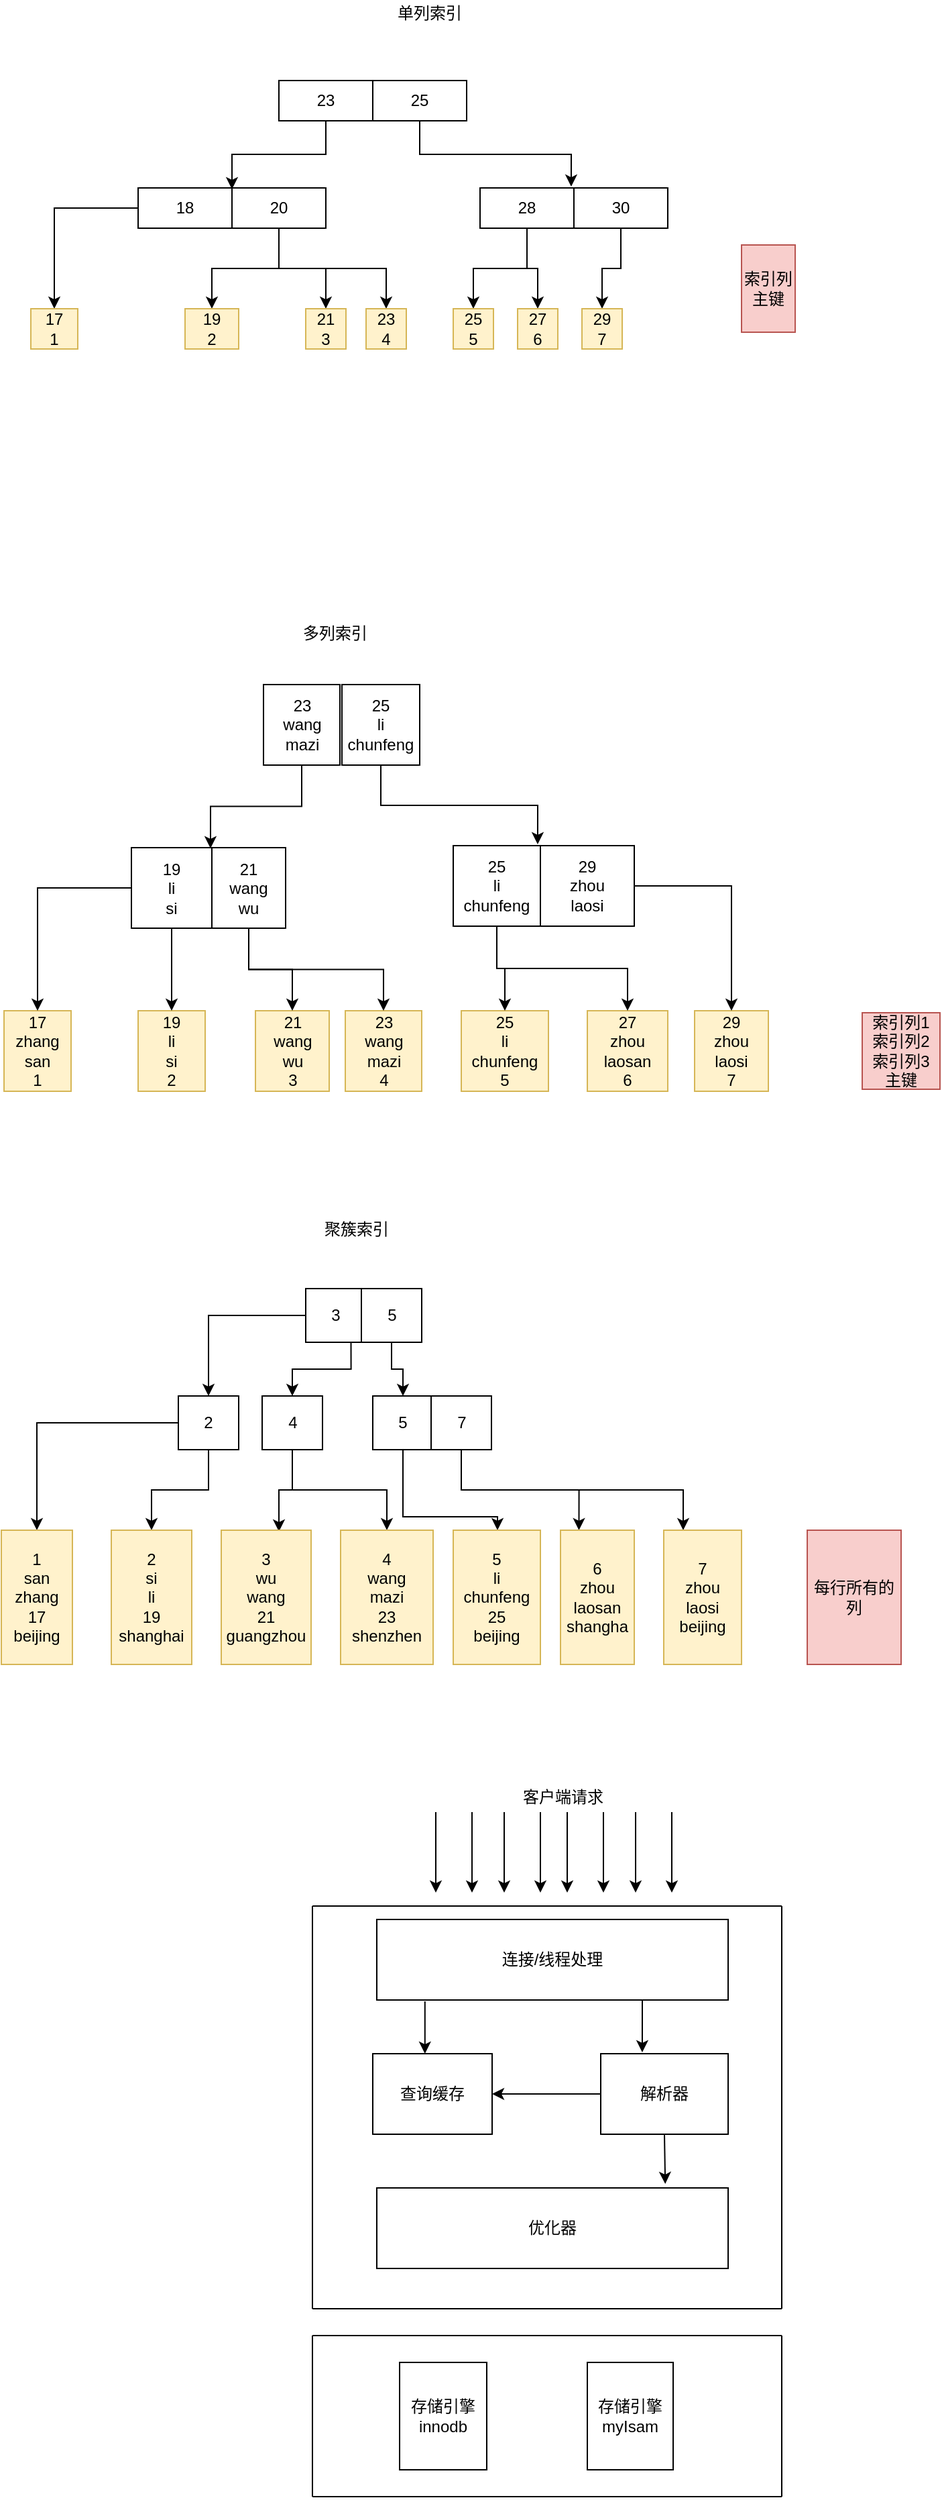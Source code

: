 <mxfile pages="1" version="11.2.4" type="github"><diagram id="psDOjXqYlGyC0BN5tRKm" name="Page-1"><mxGraphModel dx="898" dy="593" grid="1" gridSize="10" guides="1" tooltips="1" connect="1" arrows="1" fold="1" page="1" pageScale="1" pageWidth="827" pageHeight="1169" math="0" shadow="0"><root><mxCell id="0"/><mxCell id="1" parent="0"/><mxCell id="AoeMT02H-nl_ptsGjZu9-14" style="edgeStyle=orthogonalEdgeStyle;rounded=0;orthogonalLoop=1;jettySize=auto;html=1;exitX=0.5;exitY=1;exitDx=0;exitDy=0;entryX=0;entryY=0.033;entryDx=0;entryDy=0;entryPerimeter=0;" edge="1" parent="1" source="AoeMT02H-nl_ptsGjZu9-1" target="AoeMT02H-nl_ptsGjZu9-4"><mxGeometry relative="1" as="geometry"/></mxCell><mxCell id="AoeMT02H-nl_ptsGjZu9-1" value="23" style="rounded=0;whiteSpace=wrap;html=1;" vertex="1" parent="1"><mxGeometry x="235" y="120" width="70" height="30" as="geometry"/></mxCell><mxCell id="AoeMT02H-nl_ptsGjZu9-15" style="edgeStyle=orthogonalEdgeStyle;rounded=0;orthogonalLoop=1;jettySize=auto;html=1;exitX=0.5;exitY=1;exitDx=0;exitDy=0;entryX=0.971;entryY=-0.033;entryDx=0;entryDy=0;entryPerimeter=0;" edge="1" parent="1" source="AoeMT02H-nl_ptsGjZu9-2" target="AoeMT02H-nl_ptsGjZu9-5"><mxGeometry relative="1" as="geometry"/></mxCell><mxCell id="AoeMT02H-nl_ptsGjZu9-2" value="25" style="rounded=0;whiteSpace=wrap;html=1;" vertex="1" parent="1"><mxGeometry x="305" y="120" width="70" height="30" as="geometry"/></mxCell><mxCell id="AoeMT02H-nl_ptsGjZu9-16" style="edgeStyle=orthogonalEdgeStyle;rounded=0;orthogonalLoop=1;jettySize=auto;html=1;exitX=0;exitY=0.5;exitDx=0;exitDy=0;entryX=0.5;entryY=0;entryDx=0;entryDy=0;" edge="1" parent="1" source="AoeMT02H-nl_ptsGjZu9-3" target="AoeMT02H-nl_ptsGjZu9-7"><mxGeometry relative="1" as="geometry"/></mxCell><mxCell id="AoeMT02H-nl_ptsGjZu9-3" value="18" style="rounded=0;whiteSpace=wrap;html=1;" vertex="1" parent="1"><mxGeometry x="130" y="200" width="70" height="30" as="geometry"/></mxCell><mxCell id="AoeMT02H-nl_ptsGjZu9-20" style="edgeStyle=orthogonalEdgeStyle;rounded=0;orthogonalLoop=1;jettySize=auto;html=1;exitX=0.5;exitY=1;exitDx=0;exitDy=0;entryX=0.5;entryY=0;entryDx=0;entryDy=0;" edge="1" parent="1" source="AoeMT02H-nl_ptsGjZu9-4" target="AoeMT02H-nl_ptsGjZu9-9"><mxGeometry relative="1" as="geometry"/></mxCell><mxCell id="AoeMT02H-nl_ptsGjZu9-22" style="edgeStyle=orthogonalEdgeStyle;rounded=0;orthogonalLoop=1;jettySize=auto;html=1;exitX=0.5;exitY=1;exitDx=0;exitDy=0;" edge="1" parent="1" source="AoeMT02H-nl_ptsGjZu9-4" target="AoeMT02H-nl_ptsGjZu9-10"><mxGeometry relative="1" as="geometry"/></mxCell><mxCell id="AoeMT02H-nl_ptsGjZu9-27" style="edgeStyle=orthogonalEdgeStyle;rounded=0;orthogonalLoop=1;jettySize=auto;html=1;exitX=0.5;exitY=1;exitDx=0;exitDy=0;entryX=0.5;entryY=0;entryDx=0;entryDy=0;" edge="1" parent="1" source="AoeMT02H-nl_ptsGjZu9-4" target="AoeMT02H-nl_ptsGjZu9-8"><mxGeometry relative="1" as="geometry"/></mxCell><mxCell id="AoeMT02H-nl_ptsGjZu9-4" value="20" style="rounded=0;whiteSpace=wrap;html=1;" vertex="1" parent="1"><mxGeometry x="200" y="200" width="70" height="30" as="geometry"/></mxCell><mxCell id="AoeMT02H-nl_ptsGjZu9-23" style="edgeStyle=orthogonalEdgeStyle;rounded=0;orthogonalLoop=1;jettySize=auto;html=1;exitX=0.5;exitY=1;exitDx=0;exitDy=0;entryX=0.5;entryY=0;entryDx=0;entryDy=0;" edge="1" parent="1" source="AoeMT02H-nl_ptsGjZu9-5" target="AoeMT02H-nl_ptsGjZu9-11"><mxGeometry relative="1" as="geometry"/></mxCell><mxCell id="AoeMT02H-nl_ptsGjZu9-24" style="edgeStyle=orthogonalEdgeStyle;rounded=0;orthogonalLoop=1;jettySize=auto;html=1;exitX=0.5;exitY=1;exitDx=0;exitDy=0;entryX=0.5;entryY=0;entryDx=0;entryDy=0;" edge="1" parent="1" source="AoeMT02H-nl_ptsGjZu9-5" target="AoeMT02H-nl_ptsGjZu9-12"><mxGeometry relative="1" as="geometry"/></mxCell><mxCell id="AoeMT02H-nl_ptsGjZu9-5" value="28" style="rounded=0;whiteSpace=wrap;html=1;" vertex="1" parent="1"><mxGeometry x="385" y="200" width="70" height="30" as="geometry"/></mxCell><mxCell id="AoeMT02H-nl_ptsGjZu9-25" style="edgeStyle=orthogonalEdgeStyle;rounded=0;orthogonalLoop=1;jettySize=auto;html=1;exitX=0.5;exitY=1;exitDx=0;exitDy=0;entryX=0.5;entryY=0;entryDx=0;entryDy=0;" edge="1" parent="1" source="AoeMT02H-nl_ptsGjZu9-6" target="AoeMT02H-nl_ptsGjZu9-13"><mxGeometry relative="1" as="geometry"/></mxCell><mxCell id="AoeMT02H-nl_ptsGjZu9-6" value="30" style="rounded=0;whiteSpace=wrap;html=1;" vertex="1" parent="1"><mxGeometry x="455" y="200" width="70" height="30" as="geometry"/></mxCell><mxCell id="AoeMT02H-nl_ptsGjZu9-7" value="17&lt;br&gt;1" style="rounded=0;whiteSpace=wrap;html=1;fillColor=#fff2cc;strokeColor=#d6b656;" vertex="1" parent="1"><mxGeometry x="50" y="290" width="35" height="30" as="geometry"/></mxCell><mxCell id="AoeMT02H-nl_ptsGjZu9-8" value="19&lt;br&gt;2" style="rounded=0;whiteSpace=wrap;html=1;fillColor=#fff2cc;strokeColor=#d6b656;" vertex="1" parent="1"><mxGeometry x="165" y="290" width="40" height="30" as="geometry"/></mxCell><mxCell id="AoeMT02H-nl_ptsGjZu9-9" value="21&lt;br&gt;3" style="rounded=0;whiteSpace=wrap;html=1;fillColor=#fff2cc;strokeColor=#d6b656;" vertex="1" parent="1"><mxGeometry x="255" y="290" width="30" height="30" as="geometry"/></mxCell><mxCell id="AoeMT02H-nl_ptsGjZu9-10" value="23&lt;br&gt;4" style="rounded=0;whiteSpace=wrap;html=1;fillColor=#fff2cc;strokeColor=#d6b656;" vertex="1" parent="1"><mxGeometry x="300" y="290" width="30" height="30" as="geometry"/></mxCell><mxCell id="AoeMT02H-nl_ptsGjZu9-11" value="25&lt;br&gt;5" style="rounded=0;whiteSpace=wrap;html=1;fillColor=#fff2cc;strokeColor=#d6b656;" vertex="1" parent="1"><mxGeometry x="365" y="290" width="30" height="30" as="geometry"/></mxCell><mxCell id="AoeMT02H-nl_ptsGjZu9-12" value="27&lt;br&gt;6" style="rounded=0;whiteSpace=wrap;html=1;fillColor=#fff2cc;strokeColor=#d6b656;" vertex="1" parent="1"><mxGeometry x="413" y="290" width="30" height="30" as="geometry"/></mxCell><mxCell id="AoeMT02H-nl_ptsGjZu9-13" value="29&lt;br&gt;7" style="rounded=0;whiteSpace=wrap;html=1;fillColor=#fff2cc;strokeColor=#d6b656;" vertex="1" parent="1"><mxGeometry x="461" y="290" width="30" height="30" as="geometry"/></mxCell><mxCell id="AoeMT02H-nl_ptsGjZu9-35" value="索引列&lt;br&gt;主键" style="rounded=0;whiteSpace=wrap;html=1;fillColor=#f8cecc;strokeColor=#b85450;" vertex="1" parent="1"><mxGeometry x="580" y="242.5" width="40" height="65" as="geometry"/></mxCell><mxCell id="AoeMT02H-nl_ptsGjZu9-36" value="单列索引" style="text;html=1;strokeColor=none;fillColor=none;align=center;verticalAlign=middle;whiteSpace=wrap;rounded=0;" vertex="1" parent="1"><mxGeometry x="305" y="60" width="85" height="20" as="geometry"/></mxCell><mxCell id="AoeMT02H-nl_ptsGjZu9-37" value="23&lt;br&gt;wang&lt;br&gt;mazi&lt;br&gt;4" style="rounded=0;whiteSpace=wrap;html=1;fillColor=#fff2cc;strokeColor=#d6b656;" vertex="1" parent="1"><mxGeometry x="284.5" y="813" width="57" height="60" as="geometry"/></mxCell><mxCell id="AoeMT02H-nl_ptsGjZu9-38" value="17&lt;br&gt;zhang&lt;br&gt;san&lt;br&gt;1" style="rounded=0;whiteSpace=wrap;html=1;fillColor=#fff2cc;strokeColor=#d6b656;" vertex="1" parent="1"><mxGeometry x="30" y="813" width="50" height="60" as="geometry"/></mxCell><mxCell id="AoeMT02H-nl_ptsGjZu9-39" value="19&lt;br&gt;li&lt;br&gt;si&lt;br&gt;2" style="rounded=0;whiteSpace=wrap;html=1;fillColor=#fff2cc;strokeColor=#d6b656;" vertex="1" parent="1"><mxGeometry x="130" y="813" width="50" height="60" as="geometry"/></mxCell><mxCell id="AoeMT02H-nl_ptsGjZu9-40" value="21&lt;br&gt;wang&lt;br&gt;wu&lt;br&gt;3" style="rounded=0;whiteSpace=wrap;html=1;fillColor=#fff2cc;strokeColor=#d6b656;" vertex="1" parent="1"><mxGeometry x="217.5" y="813" width="55" height="60" as="geometry"/></mxCell><mxCell id="AoeMT02H-nl_ptsGjZu9-41" value="25&lt;br&gt;li&lt;br&gt;chunfeng&lt;br&gt;5" style="rounded=0;whiteSpace=wrap;html=1;fillColor=#fff2cc;strokeColor=#d6b656;" vertex="1" parent="1"><mxGeometry x="371" y="813" width="65" height="60" as="geometry"/></mxCell><mxCell id="AoeMT02H-nl_ptsGjZu9-42" value="27&lt;br&gt;zhou&lt;br&gt;laosan&lt;br&gt;6" style="rounded=0;whiteSpace=wrap;html=1;fillColor=#fff2cc;strokeColor=#d6b656;" vertex="1" parent="1"><mxGeometry x="465" y="813" width="60" height="60" as="geometry"/></mxCell><mxCell id="AoeMT02H-nl_ptsGjZu9-43" value="29&lt;br&gt;zhou&lt;br&gt;laosi&lt;br&gt;7" style="rounded=0;whiteSpace=wrap;html=1;fillColor=#fff2cc;strokeColor=#d6b656;" vertex="1" parent="1"><mxGeometry x="545" y="813" width="55" height="60" as="geometry"/></mxCell><mxCell id="AoeMT02H-nl_ptsGjZu9-64" style="edgeStyle=orthogonalEdgeStyle;rounded=0;orthogonalLoop=1;jettySize=auto;html=1;exitX=0.5;exitY=1;exitDx=0;exitDy=0;entryX=0.983;entryY=0.008;entryDx=0;entryDy=0;entryPerimeter=0;" edge="1" parent="1" source="AoeMT02H-nl_ptsGjZu9-44" target="AoeMT02H-nl_ptsGjZu9-47"><mxGeometry relative="1" as="geometry"/></mxCell><mxCell id="AoeMT02H-nl_ptsGjZu9-44" value="23&lt;br&gt;wang&lt;br&gt;mazi" style="rounded=0;whiteSpace=wrap;html=1;" vertex="1" parent="1"><mxGeometry x="223.5" y="570" width="57" height="60" as="geometry"/></mxCell><mxCell id="AoeMT02H-nl_ptsGjZu9-65" style="edgeStyle=orthogonalEdgeStyle;rounded=0;orthogonalLoop=1;jettySize=auto;html=1;exitX=0.5;exitY=1;exitDx=0;exitDy=0;entryX=-0.029;entryY=-0.017;entryDx=0;entryDy=0;entryPerimeter=0;" edge="1" parent="1" source="AoeMT02H-nl_ptsGjZu9-46" target="AoeMT02H-nl_ptsGjZu9-51"><mxGeometry relative="1" as="geometry"/></mxCell><mxCell id="AoeMT02H-nl_ptsGjZu9-46" value="25&lt;br&gt;li&lt;br&gt;chunfeng" style="rounded=0;whiteSpace=wrap;html=1;" vertex="1" parent="1"><mxGeometry x="282" y="570" width="58" height="60" as="geometry"/></mxCell><mxCell id="AoeMT02H-nl_ptsGjZu9-52" style="edgeStyle=orthogonalEdgeStyle;rounded=0;orthogonalLoop=1;jettySize=auto;html=1;exitX=0;exitY=0.5;exitDx=0;exitDy=0;" edge="1" parent="1" source="AoeMT02H-nl_ptsGjZu9-47" target="AoeMT02H-nl_ptsGjZu9-38"><mxGeometry relative="1" as="geometry"/></mxCell><mxCell id="AoeMT02H-nl_ptsGjZu9-53" style="edgeStyle=orthogonalEdgeStyle;rounded=0;orthogonalLoop=1;jettySize=auto;html=1;exitX=0.5;exitY=1;exitDx=0;exitDy=0;" edge="1" parent="1" source="AoeMT02H-nl_ptsGjZu9-47" target="AoeMT02H-nl_ptsGjZu9-39"><mxGeometry relative="1" as="geometry"/></mxCell><mxCell id="AoeMT02H-nl_ptsGjZu9-47" value="19&lt;br&gt;li&lt;br&gt;si" style="rounded=0;whiteSpace=wrap;html=1;" vertex="1" parent="1"><mxGeometry x="125" y="691.5" width="60" height="60" as="geometry"/></mxCell><mxCell id="AoeMT02H-nl_ptsGjZu9-54" style="edgeStyle=orthogonalEdgeStyle;rounded=0;orthogonalLoop=1;jettySize=auto;html=1;exitX=0.5;exitY=1;exitDx=0;exitDy=0;" edge="1" parent="1" source="AoeMT02H-nl_ptsGjZu9-48" target="AoeMT02H-nl_ptsGjZu9-40"><mxGeometry relative="1" as="geometry"/></mxCell><mxCell id="AoeMT02H-nl_ptsGjZu9-55" style="edgeStyle=orthogonalEdgeStyle;rounded=0;orthogonalLoop=1;jettySize=auto;html=1;exitX=0.5;exitY=1;exitDx=0;exitDy=0;" edge="1" parent="1" source="AoeMT02H-nl_ptsGjZu9-48" target="AoeMT02H-nl_ptsGjZu9-37"><mxGeometry relative="1" as="geometry"/></mxCell><mxCell id="AoeMT02H-nl_ptsGjZu9-48" value="21&lt;br&gt;wang&lt;br&gt;wu" style="rounded=0;whiteSpace=wrap;html=1;" vertex="1" parent="1"><mxGeometry x="185" y="691.5" width="55" height="60" as="geometry"/></mxCell><mxCell id="AoeMT02H-nl_ptsGjZu9-56" style="edgeStyle=orthogonalEdgeStyle;rounded=0;orthogonalLoop=1;jettySize=auto;html=1;exitX=0.5;exitY=1;exitDx=0;exitDy=0;entryX=0.5;entryY=0;entryDx=0;entryDy=0;" edge="1" parent="1" source="AoeMT02H-nl_ptsGjZu9-50" target="AoeMT02H-nl_ptsGjZu9-41"><mxGeometry relative="1" as="geometry"/></mxCell><mxCell id="AoeMT02H-nl_ptsGjZu9-61" style="edgeStyle=orthogonalEdgeStyle;rounded=0;orthogonalLoop=1;jettySize=auto;html=1;exitX=0.5;exitY=1;exitDx=0;exitDy=0;entryX=0.5;entryY=0;entryDx=0;entryDy=0;" edge="1" parent="1" source="AoeMT02H-nl_ptsGjZu9-50" target="AoeMT02H-nl_ptsGjZu9-42"><mxGeometry relative="1" as="geometry"/></mxCell><mxCell id="AoeMT02H-nl_ptsGjZu9-50" value="25&lt;br&gt;li&lt;br&gt;chunfeng" style="rounded=0;whiteSpace=wrap;html=1;" vertex="1" parent="1"><mxGeometry x="365" y="690" width="65" height="60" as="geometry"/></mxCell><mxCell id="AoeMT02H-nl_ptsGjZu9-59" style="edgeStyle=orthogonalEdgeStyle;rounded=0;orthogonalLoop=1;jettySize=auto;html=1;exitX=1;exitY=0.5;exitDx=0;exitDy=0;entryX=0.5;entryY=0;entryDx=0;entryDy=0;" edge="1" parent="1" source="AoeMT02H-nl_ptsGjZu9-51" target="AoeMT02H-nl_ptsGjZu9-43"><mxGeometry relative="1" as="geometry"/></mxCell><mxCell id="AoeMT02H-nl_ptsGjZu9-51" value="29&lt;br&gt;zhou&lt;br&gt;laosi" style="rounded=0;whiteSpace=wrap;html=1;" vertex="1" parent="1"><mxGeometry x="430" y="690" width="70" height="60" as="geometry"/></mxCell><mxCell id="AoeMT02H-nl_ptsGjZu9-66" value="索引列1&lt;br&gt;索引列2&lt;br&gt;索引列3&lt;br&gt;主键" style="rounded=0;whiteSpace=wrap;html=1;fillColor=#f8cecc;strokeColor=#b85450;" vertex="1" parent="1"><mxGeometry x="670" y="814.5" width="58" height="57" as="geometry"/></mxCell><mxCell id="AoeMT02H-nl_ptsGjZu9-67" value="多列索引" style="text;html=1;resizable=0;points=[];autosize=1;align=left;verticalAlign=top;spacingTop=-4;" vertex="1" parent="1"><mxGeometry x="251" y="522" width="60" height="20" as="geometry"/></mxCell><mxCell id="AoeMT02H-nl_ptsGjZu9-88" style="edgeStyle=orthogonalEdgeStyle;rounded=0;orthogonalLoop=1;jettySize=auto;html=1;exitX=0;exitY=0.5;exitDx=0;exitDy=0;entryX=0.5;entryY=0;entryDx=0;entryDy=0;" edge="1" parent="1" source="AoeMT02H-nl_ptsGjZu9-68" target="AoeMT02H-nl_ptsGjZu9-70"><mxGeometry relative="1" as="geometry"/></mxCell><mxCell id="AoeMT02H-nl_ptsGjZu9-89" style="edgeStyle=orthogonalEdgeStyle;rounded=0;orthogonalLoop=1;jettySize=auto;html=1;exitX=0.75;exitY=1;exitDx=0;exitDy=0;entryX=0.5;entryY=0;entryDx=0;entryDy=0;" edge="1" parent="1" source="AoeMT02H-nl_ptsGjZu9-68" target="AoeMT02H-nl_ptsGjZu9-71"><mxGeometry relative="1" as="geometry"/></mxCell><mxCell id="AoeMT02H-nl_ptsGjZu9-68" value="3" style="rounded=0;whiteSpace=wrap;html=1;" vertex="1" parent="1"><mxGeometry x="255" y="1020" width="45" height="40" as="geometry"/></mxCell><mxCell id="AoeMT02H-nl_ptsGjZu9-90" style="edgeStyle=orthogonalEdgeStyle;rounded=0;orthogonalLoop=1;jettySize=auto;html=1;exitX=0.5;exitY=1;exitDx=0;exitDy=0;entryX=0.5;entryY=0;entryDx=0;entryDy=0;" edge="1" parent="1" source="AoeMT02H-nl_ptsGjZu9-69" target="AoeMT02H-nl_ptsGjZu9-72"><mxGeometry relative="1" as="geometry"/></mxCell><mxCell id="AoeMT02H-nl_ptsGjZu9-69" value="5" style="rounded=0;whiteSpace=wrap;html=1;" vertex="1" parent="1"><mxGeometry x="296.5" y="1020" width="45" height="40" as="geometry"/></mxCell><mxCell id="AoeMT02H-nl_ptsGjZu9-91" style="edgeStyle=orthogonalEdgeStyle;rounded=0;orthogonalLoop=1;jettySize=auto;html=1;exitX=0;exitY=0.5;exitDx=0;exitDy=0;" edge="1" parent="1" source="AoeMT02H-nl_ptsGjZu9-70" target="AoeMT02H-nl_ptsGjZu9-74"><mxGeometry relative="1" as="geometry"/></mxCell><mxCell id="AoeMT02H-nl_ptsGjZu9-92" style="edgeStyle=orthogonalEdgeStyle;rounded=0;orthogonalLoop=1;jettySize=auto;html=1;exitX=0.5;exitY=1;exitDx=0;exitDy=0;entryX=0.5;entryY=0;entryDx=0;entryDy=0;" edge="1" parent="1" source="AoeMT02H-nl_ptsGjZu9-70" target="AoeMT02H-nl_ptsGjZu9-75"><mxGeometry relative="1" as="geometry"/></mxCell><mxCell id="AoeMT02H-nl_ptsGjZu9-70" value="2" style="rounded=0;whiteSpace=wrap;html=1;" vertex="1" parent="1"><mxGeometry x="160" y="1100" width="45" height="40" as="geometry"/></mxCell><mxCell id="AoeMT02H-nl_ptsGjZu9-93" style="edgeStyle=orthogonalEdgeStyle;rounded=0;orthogonalLoop=1;jettySize=auto;html=1;exitX=0.5;exitY=1;exitDx=0;exitDy=0;entryX=0.642;entryY=0.01;entryDx=0;entryDy=0;entryPerimeter=0;" edge="1" parent="1" source="AoeMT02H-nl_ptsGjZu9-71" target="AoeMT02H-nl_ptsGjZu9-76"><mxGeometry relative="1" as="geometry"/></mxCell><mxCell id="AoeMT02H-nl_ptsGjZu9-94" style="edgeStyle=orthogonalEdgeStyle;rounded=0;orthogonalLoop=1;jettySize=auto;html=1;exitX=0.5;exitY=1;exitDx=0;exitDy=0;entryX=0.5;entryY=0;entryDx=0;entryDy=0;" edge="1" parent="1" source="AoeMT02H-nl_ptsGjZu9-71" target="AoeMT02H-nl_ptsGjZu9-77"><mxGeometry relative="1" as="geometry"/></mxCell><mxCell id="AoeMT02H-nl_ptsGjZu9-71" value="4" style="rounded=0;whiteSpace=wrap;html=1;" vertex="1" parent="1"><mxGeometry x="222.5" y="1100" width="45" height="40" as="geometry"/></mxCell><mxCell id="AoeMT02H-nl_ptsGjZu9-95" style="edgeStyle=orthogonalEdgeStyle;rounded=0;orthogonalLoop=1;jettySize=auto;html=1;exitX=0.5;exitY=1;exitDx=0;exitDy=0;" edge="1" parent="1" source="AoeMT02H-nl_ptsGjZu9-72" target="AoeMT02H-nl_ptsGjZu9-78"><mxGeometry relative="1" as="geometry"><Array as="points"><mxPoint x="328" y="1190"/><mxPoint x="398" y="1190"/></Array></mxGeometry></mxCell><mxCell id="AoeMT02H-nl_ptsGjZu9-72" value="5" style="rounded=0;whiteSpace=wrap;html=1;" vertex="1" parent="1"><mxGeometry x="305" y="1100" width="45" height="40" as="geometry"/></mxCell><mxCell id="AoeMT02H-nl_ptsGjZu9-97" style="edgeStyle=orthogonalEdgeStyle;rounded=0;orthogonalLoop=1;jettySize=auto;html=1;exitX=0.5;exitY=1;exitDx=0;exitDy=0;entryX=0.25;entryY=0;entryDx=0;entryDy=0;" edge="1" parent="1" source="AoeMT02H-nl_ptsGjZu9-73" target="AoeMT02H-nl_ptsGjZu9-79"><mxGeometry relative="1" as="geometry"/></mxCell><mxCell id="AoeMT02H-nl_ptsGjZu9-98" style="edgeStyle=orthogonalEdgeStyle;rounded=0;orthogonalLoop=1;jettySize=auto;html=1;exitX=0.5;exitY=1;exitDx=0;exitDy=0;entryX=0.25;entryY=0;entryDx=0;entryDy=0;" edge="1" parent="1" source="AoeMT02H-nl_ptsGjZu9-73" target="AoeMT02H-nl_ptsGjZu9-80"><mxGeometry relative="1" as="geometry"/></mxCell><mxCell id="AoeMT02H-nl_ptsGjZu9-73" value="7" style="rounded=0;whiteSpace=wrap;html=1;" vertex="1" parent="1"><mxGeometry x="348.5" y="1100" width="45" height="40" as="geometry"/></mxCell><mxCell id="AoeMT02H-nl_ptsGjZu9-74" value="1&lt;br&gt;san&lt;br&gt;zhang&lt;br&gt;17&lt;br&gt;beijing" style="rounded=0;whiteSpace=wrap;html=1;fillColor=#fff2cc;strokeColor=#d6b656;" vertex="1" parent="1"><mxGeometry x="28" y="1200" width="53" height="100" as="geometry"/></mxCell><mxCell id="AoeMT02H-nl_ptsGjZu9-75" value="2&lt;br&gt;si&lt;br&gt;li&lt;br&gt;19&lt;br&gt;shanghai" style="rounded=0;whiteSpace=wrap;html=1;fillColor=#fff2cc;strokeColor=#d6b656;" vertex="1" parent="1"><mxGeometry x="110" y="1200" width="60" height="100" as="geometry"/></mxCell><mxCell id="AoeMT02H-nl_ptsGjZu9-76" value="3&lt;br&gt;wu&lt;br&gt;wang&lt;br&gt;21&lt;br&gt;guangzhou" style="rounded=0;whiteSpace=wrap;html=1;fillColor=#fff2cc;strokeColor=#d6b656;" vertex="1" parent="1"><mxGeometry x="192" y="1200" width="67" height="100" as="geometry"/></mxCell><mxCell id="AoeMT02H-nl_ptsGjZu9-77" value="4&lt;br&gt;wang&lt;br&gt;mazi&lt;br&gt;23&lt;br&gt;shenzhen" style="rounded=0;whiteSpace=wrap;html=1;fillColor=#fff2cc;strokeColor=#d6b656;" vertex="1" parent="1"><mxGeometry x="281" y="1200" width="69" height="100" as="geometry"/></mxCell><mxCell id="AoeMT02H-nl_ptsGjZu9-78" value="5&lt;br&gt;li&lt;br&gt;chunfeng&lt;br&gt;25&lt;br&gt;beijing" style="rounded=0;whiteSpace=wrap;html=1;fillColor=#fff2cc;strokeColor=#d6b656;" vertex="1" parent="1"><mxGeometry x="365" y="1200" width="65" height="100" as="geometry"/></mxCell><mxCell id="AoeMT02H-nl_ptsGjZu9-79" value="6&lt;br&gt;zhou&lt;br&gt;laosan&lt;br&gt;shangha" style="rounded=0;whiteSpace=wrap;html=1;fillColor=#fff2cc;strokeColor=#d6b656;" vertex="1" parent="1"><mxGeometry x="445" y="1200" width="55" height="100" as="geometry"/></mxCell><mxCell id="AoeMT02H-nl_ptsGjZu9-80" value="7&lt;br&gt;zhou&lt;br&gt;laosi&lt;br&gt;beijing" style="rounded=0;whiteSpace=wrap;html=1;fillColor=#fff2cc;strokeColor=#d6b656;" vertex="1" parent="1"><mxGeometry x="522" y="1200" width="58" height="100" as="geometry"/></mxCell><mxCell id="AoeMT02H-nl_ptsGjZu9-99" value="每行所有的列" style="rounded=0;whiteSpace=wrap;html=1;fillColor=#f8cecc;strokeColor=#b85450;" vertex="1" parent="1"><mxGeometry x="629" y="1200" width="70" height="100" as="geometry"/></mxCell><mxCell id="AoeMT02H-nl_ptsGjZu9-100" value="聚簇索引" style="text;html=1;resizable=0;points=[];autosize=1;align=left;verticalAlign=top;spacingTop=-4;" vertex="1" parent="1"><mxGeometry x="266.5" y="966" width="60" height="20" as="geometry"/></mxCell><mxCell id="AoeMT02H-nl_ptsGjZu9-111" style="edgeStyle=orthogonalEdgeStyle;rounded=0;orthogonalLoop=1;jettySize=auto;html=1;exitX=0.75;exitY=1;exitDx=0;exitDy=0;entryX=0.326;entryY=-0.017;entryDx=0;entryDy=0;entryPerimeter=0;" edge="1" parent="1" source="AoeMT02H-nl_ptsGjZu9-101" target="AoeMT02H-nl_ptsGjZu9-103"><mxGeometry relative="1" as="geometry"/></mxCell><mxCell id="AoeMT02H-nl_ptsGjZu9-101" value="连接/线程处理" style="rounded=0;whiteSpace=wrap;html=1;" vertex="1" parent="1"><mxGeometry x="308" y="1490" width="262" height="60" as="geometry"/></mxCell><mxCell id="AoeMT02H-nl_ptsGjZu9-102" value="查询缓存" style="rounded=0;whiteSpace=wrap;html=1;" vertex="1" parent="1"><mxGeometry x="305" y="1590" width="89" height="60" as="geometry"/></mxCell><mxCell id="AoeMT02H-nl_ptsGjZu9-116" style="edgeStyle=orthogonalEdgeStyle;rounded=0;orthogonalLoop=1;jettySize=auto;html=1;exitX=0;exitY=0.5;exitDx=0;exitDy=0;entryX=1;entryY=0.5;entryDx=0;entryDy=0;" edge="1" parent="1" source="AoeMT02H-nl_ptsGjZu9-103" target="AoeMT02H-nl_ptsGjZu9-102"><mxGeometry relative="1" as="geometry"/></mxCell><mxCell id="AoeMT02H-nl_ptsGjZu9-117" style="edgeStyle=orthogonalEdgeStyle;rounded=0;orthogonalLoop=1;jettySize=auto;html=1;exitX=0.5;exitY=1;exitDx=0;exitDy=0;entryX=0.821;entryY=-0.05;entryDx=0;entryDy=0;entryPerimeter=0;" edge="1" parent="1" source="AoeMT02H-nl_ptsGjZu9-103" target="AoeMT02H-nl_ptsGjZu9-104"><mxGeometry relative="1" as="geometry"/></mxCell><mxCell id="AoeMT02H-nl_ptsGjZu9-103" value="解析器" style="rounded=0;whiteSpace=wrap;html=1;" vertex="1" parent="1"><mxGeometry x="475" y="1590" width="95" height="60" as="geometry"/></mxCell><mxCell id="AoeMT02H-nl_ptsGjZu9-104" value="优化器" style="rounded=0;whiteSpace=wrap;html=1;" vertex="1" parent="1"><mxGeometry x="308" y="1690" width="262" height="60" as="geometry"/></mxCell><mxCell id="AoeMT02H-nl_ptsGjZu9-105" value="存储引擎&lt;br&gt;innodb" style="rounded=0;whiteSpace=wrap;html=1;" vertex="1" parent="1"><mxGeometry x="325" y="1820" width="65" height="80" as="geometry"/></mxCell><mxCell id="AoeMT02H-nl_ptsGjZu9-106" value="存储引擎&lt;br&gt;myIsam" style="rounded=0;whiteSpace=wrap;html=1;" vertex="1" parent="1"><mxGeometry x="465" y="1820" width="64" height="80" as="geometry"/></mxCell><mxCell id="AoeMT02H-nl_ptsGjZu9-115" value="" style="endArrow=classic;html=1;exitX=0.137;exitY=1.017;exitDx=0;exitDy=0;exitPerimeter=0;entryX=0.437;entryY=0;entryDx=0;entryDy=0;entryPerimeter=0;" edge="1" parent="1" source="AoeMT02H-nl_ptsGjZu9-101" target="AoeMT02H-nl_ptsGjZu9-102"><mxGeometry width="50" height="50" relative="1" as="geometry"><mxPoint x="230" y="1650" as="sourcePoint"/><mxPoint x="280" y="1600" as="targetPoint"/></mxGeometry></mxCell><mxCell id="AoeMT02H-nl_ptsGjZu9-119" value="" style="endArrow=classic;html=1;" edge="1" parent="1"><mxGeometry width="50" height="50" relative="1" as="geometry"><mxPoint x="352" y="1410" as="sourcePoint"/><mxPoint x="352" y="1470" as="targetPoint"/></mxGeometry></mxCell><mxCell id="AoeMT02H-nl_ptsGjZu9-120" value="" style="endArrow=classic;html=1;" edge="1" parent="1"><mxGeometry width="50" height="50" relative="1" as="geometry"><mxPoint x="379" y="1410" as="sourcePoint"/><mxPoint x="379" y="1470" as="targetPoint"/></mxGeometry></mxCell><mxCell id="AoeMT02H-nl_ptsGjZu9-121" value="" style="endArrow=classic;html=1;" edge="1" parent="1"><mxGeometry width="50" height="50" relative="1" as="geometry"><mxPoint x="403" y="1410" as="sourcePoint"/><mxPoint x="403" y="1470" as="targetPoint"/></mxGeometry></mxCell><mxCell id="AoeMT02H-nl_ptsGjZu9-122" value="" style="endArrow=classic;html=1;" edge="1" parent="1"><mxGeometry width="50" height="50" relative="1" as="geometry"><mxPoint x="430" y="1410" as="sourcePoint"/><mxPoint x="430" y="1470" as="targetPoint"/></mxGeometry></mxCell><mxCell id="AoeMT02H-nl_ptsGjZu9-123" value="" style="endArrow=classic;html=1;" edge="1" parent="1"><mxGeometry width="50" height="50" relative="1" as="geometry"><mxPoint x="450" y="1410" as="sourcePoint"/><mxPoint x="450" y="1470" as="targetPoint"/></mxGeometry></mxCell><mxCell id="AoeMT02H-nl_ptsGjZu9-124" value="" style="endArrow=classic;html=1;" edge="1" parent="1"><mxGeometry width="50" height="50" relative="1" as="geometry"><mxPoint x="477" y="1410" as="sourcePoint"/><mxPoint x="477" y="1470" as="targetPoint"/></mxGeometry></mxCell><mxCell id="AoeMT02H-nl_ptsGjZu9-125" value="" style="endArrow=classic;html=1;" edge="1" parent="1"><mxGeometry width="50" height="50" relative="1" as="geometry"><mxPoint x="501" y="1410" as="sourcePoint"/><mxPoint x="501" y="1470" as="targetPoint"/></mxGeometry></mxCell><mxCell id="AoeMT02H-nl_ptsGjZu9-126" value="" style="endArrow=classic;html=1;" edge="1" parent="1"><mxGeometry width="50" height="50" relative="1" as="geometry"><mxPoint x="528" y="1410" as="sourcePoint"/><mxPoint x="528" y="1470" as="targetPoint"/></mxGeometry></mxCell><mxCell id="AoeMT02H-nl_ptsGjZu9-127" value="客户端请求" style="text;html=1;resizable=0;points=[];autosize=1;align=left;verticalAlign=top;spacingTop=-4;" vertex="1" parent="1"><mxGeometry x="415" y="1389" width="80" height="20" as="geometry"/></mxCell><mxCell id="AoeMT02H-nl_ptsGjZu9-128" value="" style="endArrow=none;html=1;" edge="1" parent="1"><mxGeometry width="50" height="50" relative="1" as="geometry"><mxPoint x="260" y="1780" as="sourcePoint"/><mxPoint x="260" y="1480" as="targetPoint"/></mxGeometry></mxCell><mxCell id="AoeMT02H-nl_ptsGjZu9-129" value="" style="endArrow=none;html=1;" edge="1" parent="1"><mxGeometry width="50" height="50" relative="1" as="geometry"><mxPoint x="260" y="1480" as="sourcePoint"/><mxPoint x="610" y="1480" as="targetPoint"/></mxGeometry></mxCell><mxCell id="AoeMT02H-nl_ptsGjZu9-130" value="" style="endArrow=none;html=1;" edge="1" parent="1"><mxGeometry width="50" height="50" relative="1" as="geometry"><mxPoint x="610" y="1780" as="sourcePoint"/><mxPoint x="610" y="1480" as="targetPoint"/></mxGeometry></mxCell><mxCell id="AoeMT02H-nl_ptsGjZu9-131" value="" style="endArrow=none;html=1;" edge="1" parent="1"><mxGeometry width="50" height="50" relative="1" as="geometry"><mxPoint x="260" y="1780" as="sourcePoint"/><mxPoint x="610" y="1780" as="targetPoint"/></mxGeometry></mxCell><mxCell id="AoeMT02H-nl_ptsGjZu9-132" value="" style="endArrow=none;html=1;" edge="1" parent="1"><mxGeometry width="50" height="50" relative="1" as="geometry"><mxPoint x="260" y="1920" as="sourcePoint"/><mxPoint x="260" y="1800" as="targetPoint"/></mxGeometry></mxCell><mxCell id="AoeMT02H-nl_ptsGjZu9-133" value="" style="endArrow=none;html=1;" edge="1" parent="1"><mxGeometry width="50" height="50" relative="1" as="geometry"><mxPoint x="260" y="1920" as="sourcePoint"/><mxPoint x="610" y="1920" as="targetPoint"/></mxGeometry></mxCell><mxCell id="AoeMT02H-nl_ptsGjZu9-134" value="" style="endArrow=none;html=1;" edge="1" parent="1"><mxGeometry width="50" height="50" relative="1" as="geometry"><mxPoint x="610" y="1920" as="sourcePoint"/><mxPoint x="610" y="1800" as="targetPoint"/></mxGeometry></mxCell><mxCell id="AoeMT02H-nl_ptsGjZu9-135" value="" style="endArrow=none;html=1;" edge="1" parent="1"><mxGeometry width="50" height="50" relative="1" as="geometry"><mxPoint x="260" y="1800" as="sourcePoint"/><mxPoint x="610" y="1800" as="targetPoint"/></mxGeometry></mxCell></root></mxGraphModel></diagram></mxfile>